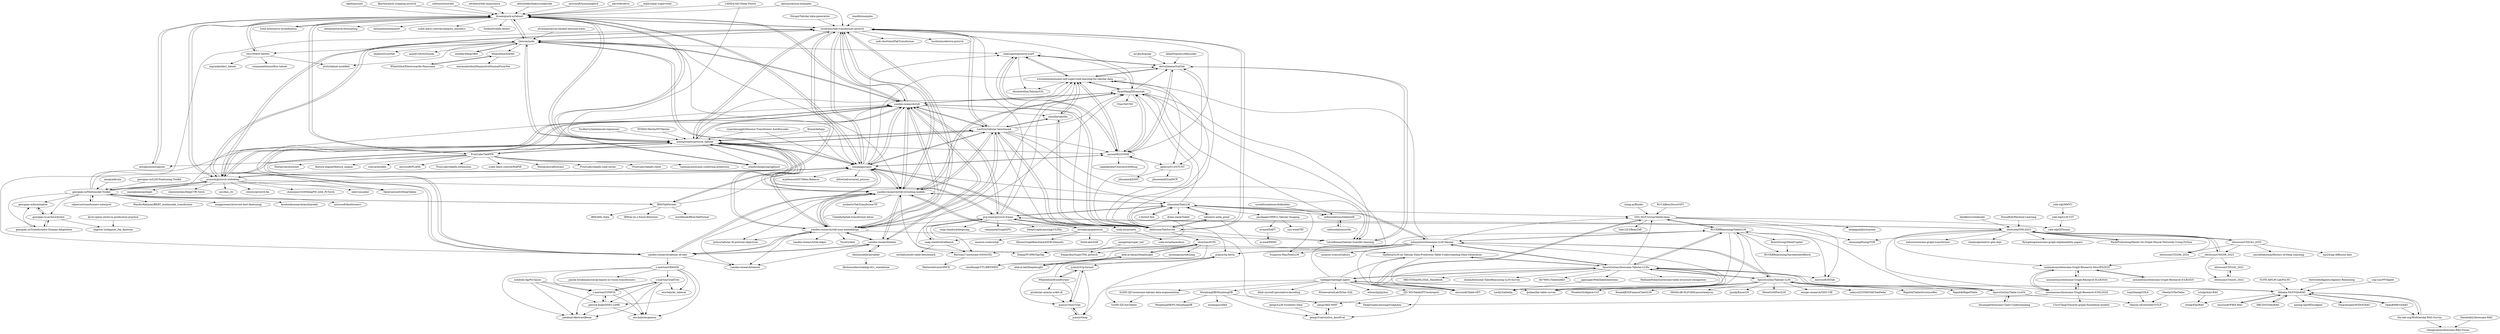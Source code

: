 digraph G {
"parrt/dtreeviz" -> "dreamquark-ai/tabnet" ["e"=1]
"mljar/mljar-supervised" -> "dreamquark-ai/tabnet" ["e"=1]
"autogluon/autogluon" -> "dreamquark-ai/tabnet" ["e"=1]
"rapidsai/cuml" -> "dreamquark-ai/tabnet" ["e"=1]
"Bjarten/early-stopping-pytorch" -> "dreamquark-ai/tabnet" ["e"=1]
"dataflowr/notebooks" -> "xbresson/GML2023" ["e"=1]
"amaiya/ktrain" -> "georgian-io/Multimodal-Toolkit" ["e"=1]
"AlliedToasters/dfencoder" -> "AstraZeneca/SubTab"
"catboost/tutorials" -> "dreamquark-ai/tabnet" ["e"=1]
"wandb/examples" -> "lucidrains/tab-transformer-pytorch" ["e"=1]
"motefly/DeepGBM" -> "Qwicen/node" ["e"=1]
"jrzaurin/pytorch-widedeep" -> "manujosephv/pytorch_tabular"
"jrzaurin/pytorch-widedeep" -> "lucidrains/tab-transformer-pytorch"
"jrzaurin/pytorch-widedeep" -> "dreamquark-ai/tabnet"
"jrzaurin/pytorch-widedeep" -> "yandex-research/rtdl"
"jrzaurin/pytorch-widedeep" -> "shenweichen/DeepCTR-Torch" ["e"=1]
"jrzaurin/pytorch-widedeep" -> "somepago/saint"
"jrzaurin/pytorch-widedeep" -> "Qwicen/node"
"jrzaurin/pytorch-widedeep" -> "nzc/dnn_ctr" ["e"=1]
"jrzaurin/pytorch-widedeep" -> "rixwew/pytorch-fm" ["e"=1]
"jrzaurin/pytorch-widedeep" -> "georgian-io/Multimodal-Toolkit"
"jrzaurin/pytorch-widedeep" -> "chenxijun1029/DeepFM_with_PyTorch" ["e"=1]
"jrzaurin/pytorch-widedeep" -> "DataCanvasIO/DeepTables" ["e"=1]
"jrzaurin/pytorch-widedeep" -> "yandex-research/rtdl-revisiting-models"
"jrzaurin/pytorch-widedeep" -> "uber/causalml" ["e"=1]
"jrzaurin/pytorch-widedeep" -> "maciejkula/spotlight" ["e"=1]
"stanfordmlgroup/ngboost" -> "dreamquark-ai/tabnet" ["e"=1]
"trent-b/iterative-stratification" -> "dreamquark-ai/tabnet" ["e"=1]
"aerdem4/lofo-importance" -> "dreamquark-ai/tabnet" ["e"=1]
"georgian-io/foreshadow" -> "georgian-io-archive/hydra"
"Diyago/Tabular-data-generation" -> "lucidrains/tab-transformer-pytorch" ["e"=1]
"abhishekkrthakur/colabcode" -> "dreamquark-ai/tabnet" ["e"=1]
"firmai/deltapy" -> "somepago/saint" ["e"=1]
"firmai/deltapy" -> "manujosephv/pytorch_tabular" ["e"=1]
"alok-ai-lab/pyDeepInsight" -> "alok-ai-lab/DeepInsight"
"alok-ai-lab/pyDeepInsight" -> "zhuyitan/IGTD"
"alok-ai-lab/pyDeepInsight" -> "omidbazgirTTU/REFINED"
"cdpierse/transformers-interpret" -> "georgian-io/Multimodal-Toolkit" ["e"=1]
"NVIDIA-Merlin/NVTabular" -> "manujosephv/pytorch_tabular" ["e"=1]
"microsoft/hummingbird" -> "dreamquark-ai/tabnet" ["e"=1]
"Qwicen/node" -> "manujosephv/pytorch_tabular"
"Qwicen/node" -> "dreamquark-ai/tabnet"
"Qwicen/node" -> "yandex-research/rtdl"
"Qwicen/node" -> "yandex-research/rtdl-num-embeddings"
"Qwicen/node" -> "lucidrains/tab-transformer-pytorch"
"Qwicen/node" -> "WhatAShot/DANet"
"Qwicen/node" -> "yandex-research/rtdl-revisiting-models"
"Qwicen/node" -> "sbadirli/GrowNet" ["e"=1]
"Qwicen/node" -> "motefly/DeepGBM" ["e"=1]
"Qwicen/node" -> "somepago/saint"
"Qwicen/node" -> "titu1994/tf-TabNet"
"Qwicen/node" -> "jrzaurin/pytorch-widedeep"
"Qwicen/node" -> "anonICLR2020/node"
"Qwicen/node" -> "clabrugere/pytorch-scarf"
"Qwicen/node" -> "ptuls/tabnet-modified"
"dreamquark-ai/tabnet" -> "manujosephv/pytorch_tabular"
"dreamquark-ai/tabnet" -> "lucidrains/tab-transformer-pytorch"
"dreamquark-ai/tabnet" -> "yandex-research/rtdl"
"dreamquark-ai/tabnet" -> "jrzaurin/pytorch-widedeep"
"dreamquark-ai/tabnet" -> "Qwicen/node"
"dreamquark-ai/tabnet" -> "titu1994/tf-TabNet"
"dreamquark-ai/tabnet" -> "PriorLabs/TabPFN"
"dreamquark-ai/tabnet" -> "sktime/pytorch-forecasting" ["e"=1]
"dreamquark-ai/tabnet" -> "somepago/saint"
"dreamquark-ai/tabnet" -> "stanfordmlgroup/ngboost" ["e"=1]
"dreamquark-ai/tabnet" -> "interpretml/interpret" ["e"=1]
"dreamquark-ai/tabnet" -> "autogluon/autogluon" ["e"=1]
"dreamquark-ai/tabnet" -> "scikit-learn-contrib/category_encoders" ["e"=1]
"dreamquark-ai/tabnet" -> "SeldonIO/alibi-detect" ["e"=1]
"dreamquark-ai/tabnet" -> "trent-b/iterative-stratification" ["e"=1]
"georgian-io/Multimodal-Toolkit" -> "georgian-io-archive/hydra"
"georgian-io/Multimodal-Toolkit" -> "georgian-io/Transformers-Domain-Adaptation"
"georgian-io/Multimodal-Toolkit" -> "lucidrains/tab-transformer-pytorch"
"georgian-io/Multimodal-Toolkit" -> "cdpierse/transformers-interpret" ["e"=1]
"georgian-io/Multimodal-Toolkit" -> "IBM/TabFormer"
"georgian-io/Multimodal-Toolkit" -> "jrzaurin/pytorch-widedeep"
"georgian-io/Multimodal-Toolkit" -> "georgian-io/foreshadow"
"georgian-io/Multimodal-Toolkit" -> "WasifurRahman/BERT_multimodal_transformer" ["e"=1]
"georgian-io/Multimodal-Toolkit" -> "asappresearch/revisit-bert-finetuning"
"georgian-io/Multimodal-Toolkit" -> "manujosephv/pytorch_tabular"
"georgian-io/Multimodal-Toolkit" -> "yandex-research/rtdl"
"georgian-io/Multimodal-Toolkit" -> "somepago/saint"
"georgian-io/Multimodal-Toolkit" -> "facebookresearch/multimodal" ["e"=1]
"georgian-io/Multimodal-Toolkit" -> "microsoft/fastformers" ["e"=1]
"alvinwan/neural-backed-decision-trees" -> "Qwicen/node" ["e"=1]
"titu1994/tf-TabNet" -> "ostamand/tensorflow-tabnet"
"titu1994/tf-TabNet" -> "dreamquark-ai/tabnet"
"titu1994/tf-TabNet" -> "ptuls/tabnet-modified"
"titu1994/tf-TabNet" -> "mgrankin/fast_tabnet" ["e"=1]
"georgian-io/Transformers-Domain-Adaptation" -> "georgian-io-archive/hydra"
"georgian-io/Transformers-Domain-Adaptation" -> "georgian-io/foreshadow"
"georgian-io-archive/hydra" -> "georgian-io/foreshadow"
"georgian-io-archive/hydra" -> "georgian-io/Transformers-Domain-Adaptation"
"georgian-io-archive/hydra" -> "dagster-io/dagster_llm_finetune"
"ioangatop/super_tml" -> "EmjayAhn/SuperTML-pytorch"
"zhuyitan/IGTD" -> "nicomignoni/tab2img"
"zhuyitan/IGTD" -> "omidbazgirTTU/REFINED"
"zhuyitan/IGTD" -> "alok-ai-lab/pyDeepInsight"
"zhuyitan/IGTD" -> "EmjayAhn/SuperTML-pytorch"
"zhuyitan/IGTD" -> "alok-ai-lab/DeepInsight"
"yandex-research/rtdl" -> "yandex-research/rtdl-num-embeddings"
"yandex-research/rtdl" -> "lucidrains/tab-transformer-pytorch"
"yandex-research/rtdl" -> "yandex-research/rtdl-revisiting-models"
"yandex-research/rtdl" -> "manujosephv/pytorch_tabular"
"yandex-research/rtdl" -> "somepago/saint"
"yandex-research/rtdl" -> "yandex-research/tabular-dl-tabr"
"yandex-research/rtdl" -> "LeoGrin/tabular-benchmark"
"yandex-research/rtdl" -> "dreamquark-ai/tabnet"
"yandex-research/rtdl" -> "kathrinse/TabSurvey"
"yandex-research/rtdl" -> "Qwicen/node"
"yandex-research/rtdl" -> "RyanWangZf/transtab"
"yandex-research/rtdl" -> "jrzaurin/pytorch-widedeep"
"yandex-research/rtdl" -> "pyg-team/pytorch-frame"
"yandex-research/rtdl" -> "yandex-research/tabm"
"yandex-research/rtdl" -> "naszilla/tabzilla"
"manujosephv/pytorch_tabular" -> "yandex-research/rtdl"
"manujosephv/pytorch_tabular" -> "dreamquark-ai/tabnet"
"manujosephv/pytorch_tabular" -> "lucidrains/tab-transformer-pytorch"
"manujosephv/pytorch_tabular" -> "jrzaurin/pytorch-widedeep"
"manujosephv/pytorch_tabular" -> "Qwicen/node"
"manujosephv/pytorch_tabular" -> "yandex-research/rtdl-revisiting-models"
"manujosephv/pytorch_tabular" -> "somepago/saint"
"manujosephv/pytorch_tabular" -> "pyg-team/pytorch-frame"
"manujosephv/pytorch_tabular" -> "DataCanvasIO/DeepTables" ["e"=1]
"manujosephv/pytorch_tabular" -> "PriorLabs/TabPFN"
"manujosephv/pytorch_tabular" -> "yandex-research/rtdl-num-embeddings"
"manujosephv/pytorch_tabular" -> "LeoGrin/tabular-benchmark"
"manujosephv/pytorch_tabular" -> "wwweiwei/awesome-self-supervised-learning-for-tabular-data"
"manujosephv/pytorch_tabular" -> "stanfordmlgroup/ngboost" ["e"=1]
"manujosephv/pytorch_tabular" -> "jsyoon0823/VIME"
"LAMDA-NJU/Deep-Forest" -> "manujosephv/pytorch_tabular" ["e"=1]
"LAMDA-NJU/Deep-Forest" -> "dreamquark-ai/tabnet" ["e"=1]
"optuna/optuna-examples" -> "dreamquark-ai/tabnet" ["e"=1]
"optuna/optuna-examples" -> "lucidrains/tab-transformer-pytorch" ["e"=1]
"lucidrains/tab-transformer-pytorch" -> "yandex-research/rtdl"
"lucidrains/tab-transformer-pytorch" -> "manujosephv/pytorch_tabular"
"lucidrains/tab-transformer-pytorch" -> "somepago/saint"
"lucidrains/tab-transformer-pytorch" -> "yandex-research/rtdl-revisiting-models"
"lucidrains/tab-transformer-pytorch" -> "dreamquark-ai/tabnet"
"lucidrains/tab-transformer-pytorch" -> "jrzaurin/pytorch-widedeep"
"lucidrains/tab-transformer-pytorch" -> "IBM/TabFormer"
"lucidrains/tab-transformer-pytorch" -> "yandex-research/rtdl-num-embeddings"
"lucidrains/tab-transformer-pytorch" -> "Qwicen/node"
"lucidrains/tab-transformer-pytorch" -> "radi-cho/GatedTabTransformer"
"lucidrains/tab-transformer-pytorch" -> "jsyoon0823/VIME"
"lucidrains/tab-transformer-pytorch" -> "RyanWangZf/transtab"
"lucidrains/tab-transformer-pytorch" -> "kathrinse/TabSurvey"
"lucidrains/tab-transformer-pytorch" -> "LeoGrin/tabular-benchmark"
"lucidrains/tab-transformer-pytorch" -> "lucidrains/electra-pytorch" ["e"=1]
"YyzHarry/imbalanced-regression" -> "manujosephv/pytorch_tabular" ["e"=1]
"socialfoundations/folktables" -> "mlfoundations/tableshift" ["e"=1]
"IBM/TabFormer" -> "lucidrains/tab-transformer-pytorch"
"IBM/TabFormer" -> "IBM/ai-on-z-fraud-detection"
"IBM/TabFormer" -> "somepago/saint"
"IBM/TabFormer" -> "worldbank/REaLTabFormer" ["e"=1]
"IBM/TabFormer" -> "IBM/AML-Data" ["e"=1]
"IBM/TabFormer" -> "georgian-io/Multimodal-Toolkit"
"xbresson/CS5242_2021" -> "xbresson/CS4243_2022"
"somepago/saint" -> "lucidrains/tab-transformer-pytorch"
"somepago/saint" -> "yandex-research/rtdl"
"somepago/saint" -> "jsyoon0823/VIME"
"somepago/saint" -> "AstraZeneca/SubTab"
"somepago/saint" -> "yandex-research/rtdl-num-embeddings"
"somepago/saint" -> "manujosephv/pytorch_tabular"
"somepago/saint" -> "clabrugere/pytorch-scarf"
"somepago/saint" -> "LevinRoman/tabular-transfer-learning"
"somepago/saint" -> "yandex-research/rtdl-revisiting-models"
"somepago/saint" -> "arpitbansal297/Meta-Balance" ["e"=1]
"somepago/saint" -> "kathrinse/TabSurvey"
"somepago/saint" -> "LeoGrin/tabular-benchmark"
"somepago/saint" -> "jrzaurin/pytorch-widedeep"
"somepago/saint" -> "lhfowl/adversarial_poisons" ["e"=1]
"somepago/saint" -> "dreamquark-ai/tabnet"
"WhatAShot/Electrocardio-Panorama" -> "WhatAShot/DANet"
"ryancheunggit/Denoise-Transformer-AutoEncoder" -> "somepago/saint" ["e"=1]
"ryancheunggit/Denoise-Transformer-AutoEncoder" -> "manujosephv/pytorch_tabular" ["e"=1]
"jsyoon0823/VIME" -> "AstraZeneca/SubTab"
"jsyoon0823/VIME" -> "wwweiwei/awesome-self-supervised-learning-for-tabular-data"
"jsyoon0823/VIME" -> "sajaddarabi/ContrastiveMixup"
"jsyoon0823/VIME" -> "clabrugere/pytorch-scarf"
"jsyoon0823/VIME" -> "somepago/saint"
"jsyoon0823/VIME" -> "RyanWangZf/transtab"
"jsyoon0823/VIME" -> "jaehyun513/STUNT"
"ai-med/DAFT" -> "ai-med/PANIC"
"kathrinse/TabSurvey" -> "LeoGrin/tabular-benchmark"
"kathrinse/TabSurvey" -> "naszilla/tabzilla"
"kathrinse/TabSurvey" -> "yandex-research/rtdl"
"kathrinse/TabSurvey" -> "yandex-research/rtdl-revisiting-models"
"kathrinse/TabSurvey" -> "somepago/saint"
"kathrinse/TabSurvey" -> "AstraZeneca/SubTab"
"kathrinse/TabSurvey" -> "tabularis-ai/be_great" ["e"=1]
"kathrinse/TabSurvey" -> "RyanWangZf/transtab"
"kathrinse/TabSurvey" -> "lucidrains/tab-transformer-pytorch"
"kathrinse/TabSurvey" -> "jsyoon0823/VIME"
"kathrinse/TabSurvey" -> "zhuyitan/IGTD"
"kathrinse/TabSurvey" -> "clabrugere/pytorch-scarf"
"kathrinse/TabSurvey" -> "wwweiwei/awesome-self-supervised-learning-for-tabular-data"
"kathrinse/TabSurvey" -> "LevinRoman/tabular-transfer-learning"
"PacktPublishing/Hands-On-Graph-Neural-Networks-Using-Python" -> "xbresson/GML2023" ["e"=1]
"alok-ai-lab/DeepInsight" -> "alok-ai-lab/pyDeepInsight"
"yandex-research/rtdl-num-embeddings" -> "yandex-research/rtdl"
"yandex-research/rtdl-num-embeddings" -> "yandex-research/tabular-dl-tabr"
"yandex-research/rtdl-num-embeddings" -> "yandex-research/rtdl-revisiting-models"
"yandex-research/rtdl-num-embeddings" -> "yandex-research/tabm"
"yandex-research/rtdl-num-embeddings" -> "yandex-research/tabred"
"yandex-research/rtdl-num-embeddings" -> "puhsu/tabular-dl-pretrain-objectives"
"yandex-research/rtdl-num-embeddings" -> "LeoGrin/tabular-benchmark"
"yandex-research/rtdl-num-embeddings" -> "somepago/saint"
"yandex-research/rtdl-num-embeddings" -> "lucidrains/tab-transformer-pytorch"
"yandex-research/rtdl-num-embeddings" -> "Qwicen/node"
"yandex-research/rtdl-num-embeddings" -> "LevinRoman/tabular-transfer-learning"
"yandex-research/rtdl-num-embeddings" -> "manujosephv/pytorch_tabular"
"yandex-research/rtdl-num-embeddings" -> "Yura52/delu"
"yandex-research/rtdl-num-embeddings" -> "RyanWangZf/transtab"
"yandex-research/rtdl-num-embeddings" -> "yandex-research/tab-ddpm" ["e"=1]
"yandex-research/rtdl-revisiting-models" -> "yandex-research/rtdl"
"yandex-research/rtdl-revisiting-models" -> "yandex-research/rtdl-num-embeddings"
"yandex-research/rtdl-revisiting-models" -> "lucidrains/tab-transformer-pytorch"
"yandex-research/rtdl-revisiting-models" -> "manujosephv/pytorch_tabular"
"yandex-research/rtdl-revisiting-models" -> "yandex-research/tabred"
"yandex-research/rtdl-revisiting-models" -> "yandex-research/tabm"
"yandex-research/rtdl-revisiting-models" -> "LeoGrin/tabular-benchmark"
"yandex-research/rtdl-revisiting-models" -> "yandex-research/tabular-dl-tabr"
"yandex-research/rtdl-revisiting-models" -> "puhsu/tabular-dl-pretrain-objectives"
"yandex-research/rtdl-revisiting-models" -> "somepago/saint"
"yandex-research/rtdl-revisiting-models" -> "kathrinse/TabSurvey"
"yandex-research/rtdl-revisiting-models" -> "RyanWangZf/transtab"
"yandex-research/rtdl-revisiting-models" -> "ZhangTP1996/TapTap" ["e"=1]
"yandex-research/rtdl-revisiting-models" -> "aruberts/TabTransformerTF"
"yandex-research/rtdl-revisiting-models" -> "clinicalml/TabLLM"
"r-three/t-few" -> "clinicalml/TabLLM" ["e"=1]
"RyanWangZf/transtab" -> "jsyoon0823/VIME"
"RyanWangZf/transtab" -> "clabrugere/pytorch-scarf"
"RyanWangZf/transtab" -> "mlfoundations/tableshift"
"RyanWangZf/transtab" -> "AstraZeneca/SubTab"
"RyanWangZf/transtab" -> "LevinRoman/tabular-transfer-learning"
"RyanWangZf/transtab" -> "Chao-Ye/CM2"
"RyanWangZf/transtab" -> "yandex-research/rtdl"
"RyanWangZf/transtab" -> "wwweiwei/awesome-self-supervised-learning-for-tabular-data"
"RyanWangZf/transtab" -> "jyansir/tp-berta"
"RyanWangZf/transtab" -> "yandex-research/rtdl-revisiting-models"
"LeoGrin/tabular-benchmark" -> "yandex-research/rtdl"
"LeoGrin/tabular-benchmark" -> "kathrinse/TabSurvey"
"LeoGrin/tabular-benchmark" -> "naszilla/tabzilla"
"LeoGrin/tabular-benchmark" -> "yandex-research/rtdl-num-embeddings"
"LeoGrin/tabular-benchmark" -> "yandex-research/rtdl-revisiting-models"
"LeoGrin/tabular-benchmark" -> "LevinRoman/tabular-transfer-learning"
"LeoGrin/tabular-benchmark" -> "yandex-research/tabular-dl-tabr"
"LeoGrin/tabular-benchmark" -> "somepago/saint"
"LeoGrin/tabular-benchmark" -> "manujosephv/pytorch_tabular"
"LeoGrin/tabular-benchmark" -> "lucidrains/tab-transformer-pytorch"
"LeoGrin/tabular-benchmark" -> "RyanWangZf/transtab"
"LeoGrin/tabular-benchmark" -> "wwweiwei/awesome-self-supervised-learning-for-tabular-data"
"LeoGrin/tabular-benchmark" -> "soda-inria/carte"
"LeoGrin/tabular-benchmark" -> "clinicalml/TabLLM"
"LeoGrin/tabular-benchmark" -> "jsyoon0823/VIME"
"ml-jku/hopular" -> "AstraZeneca/SubTab"
"WhatAShot/DANet" -> "WhatAShot/Electrocardio-Panorama"
"WhatAShot/DANet" -> "amramabutbul/DisjunctiveNormalFormNet"
"xbresson/CS4243_2022" -> "xbresson/CS5242_2021"
"buptlihang/CDLA" -> "Veason-silverbullet/ViTLP" ["e"=1]
"AstraZeneca/SubTab" -> "jsyoon0823/VIME"
"AstraZeneca/SubTab" -> "clabrugere/pytorch-scarf"
"AstraZeneca/SubTab" -> "LevinRoman/tabular-transfer-learning"
"AstraZeneca/SubTab" -> "wwweiwei/awesome-self-supervised-learning-for-tabular-data"
"AstraZeneca/SubTab" -> "jaehyun513/STUNT"
"aruberts/TabTransformerTF" -> "CahidArda/tab-transformer-keras"
"PriorLabs/TabPFN" -> "dreamquark-ai/tabnet"
"PriorLabs/TabPFN" -> "manujosephv/pytorch_tabular"
"PriorLabs/TabPFN" -> "autogluon/autogluon" ["e"=1]
"PriorLabs/TabPFN" -> "yandex-research/rtdl"
"PriorLabs/TabPFN" -> "valeman/awesome-conformal-prediction" ["e"=1]
"PriorLabs/TabPFN" -> "Nixtla/statsforecast" ["e"=1]
"PriorLabs/TabPFN" -> "feature-engine/feature_engine" ["e"=1]
"PriorLabs/TabPFN" -> "stanfordmlgroup/ngboost" ["e"=1]
"PriorLabs/TabPFN" -> "csinva/imodels" ["e"=1]
"PriorLabs/TabPFN" -> "microsoft/FLAML" ["e"=1]
"PriorLabs/TabPFN" -> "PriorLabs/tabpfn-extensions" ["e"=1]
"PriorLabs/TabPFN" -> "scikit-learn-contrib/MAPIE" ["e"=1]
"PriorLabs/TabPFN" -> "Nixtla/neuralforecast" ["e"=1]
"PriorLabs/TabPFN" -> "PriorLabs/tabpfn-time-series" ["e"=1]
"PriorLabs/TabPFN" -> "PriorLabs/tabpfn-client" ["e"=1]
"awslabs/graphstorm" -> "amazon-science/tgl" ["e"=1]
"awslabs/graphstorm" -> "IllinoisGraphBenchmark/IGB-Datasets" ["e"=1]
"awslabs/graphstorm" -> "pyg-team/pytorch-frame"
"awslabs/graphstorm" -> "snap-stanford/relbench"
"awslabs/graphstorm" -> "IntelLabs/SAR"
"awslabs/graphstorm" -> "DeepGraphLearning/GraphAny" ["e"=1]
"tabularis-ai/be_great" -> "kathrinse/TabSurvey" ["e"=1]
"tabularis-ai/be_great" -> "clinicalml/TabLLM" ["e"=1]
"tabularis-ai/be_great" -> "tanfiona/LLM-on-Tabular-Data-Prediction-Table-Understanding-Data-Generation" ["e"=1]
"clinicalml/TabLLM" -> "johnnyhwu/Awesome-LLM-Tabular"
"clinicalml/TabLLM" -> "jyansir/tp-berta"
"clinicalml/TabLLM" -> "ZhangTP1996/TapTap" ["e"=1]
"clinicalml/TabLLM" -> "RyanWangZf/transtab"
"clinicalml/TabLLM" -> "dylan-slack/Tablet"
"clinicalml/TabLLM" -> "yandex-research/rtdl-revisiting-models"
"clinicalml/TabLLM" -> "pyg-team/pytorch-frame"
"clinicalml/TabLLM" -> "tabularis-ai/be_great" ["e"=1]
"clinicalml/TabLLM" -> "r-three/t-few" ["e"=1]
"clinicalml/TabLLM" -> "Sungwon-Han/FeatLLM" ["e"=1]
"clinicalml/TabLLM" -> "mlfoundations/tableshift"
"clinicalml/TabLLM" -> "OSU-NLP-Group/TableLlama"
"clinicalml/TabLLM" -> "paulhager/MMCL-Tabular-Imaging"
"xbresson/CS6208_2023" -> "xbresson/GML2023"
"xbresson/CS6208_2023" -> "xbresson/CS5242_2021"
"xbresson/CS6208_2023" -> "azminewasi/Awesome-Graph-Research-NeurIPS2024"
"xbresson/CS6208_2023" -> "xbresson/CS4243_2022"
"WhatAShot/ExcelFormer" -> "jyansir/t2g-former"
"WhatAShot/ExcelFormer" -> "pytabular-ai/auto-scikit-dl"
"WhatAShot/ExcelFormer" -> "jyansir/tp-berta"
"WhatAShot/ExcelFormer" -> "jyansir/Text2Tree"
"xlang-ai/Binder" -> "OSU-NLP-Group/TableLlama" ["e"=1]
"pengr/IKD-MMT" -> "pengr/Contrastive_AutoEval"
"wwweiwei/awesome-self-supervised-learning-for-tabular-data" -> "clabrugere/pytorch-scarf"
"wwweiwei/awesome-self-supervised-learning-for-tabular-data" -> "jsyoon0823/VIME"
"wwweiwei/awesome-self-supervised-learning-for-tabular-data" -> "AstraZeneca/SubTab"
"wwweiwei/awesome-self-supervised-learning-for-tabular-data" -> "Roytsai27/awesome-GNN4TDL"
"wwweiwei/awesome-self-supervised-learning-for-tabular-data" -> "jaehyun513/STUNT"
"wwweiwei/awesome-self-supervised-learning-for-tabular-data" -> "naszilla/tabzilla"
"wwweiwei/awesome-self-supervised-learning-for-tabular-data" -> "Alcoholrithm/TabularS3L"
"wwweiwei/awesome-self-supervised-learning-for-tabular-data" -> "RyanWangZf/transtab"
"jyansir/t2g-former" -> "jyansir/Text2Tree"
"jyansir/t2g-former" -> "WhatAShot/ExcelFormer"
"jyansir/t2g-former" -> "jyansir/tmlp"
"naszilla/tabzilla" -> "LeoGrin/tabular-benchmark"
"naszilla/tabzilla" -> "kathrinse/TabSurvey"
"naszilla/tabzilla" -> "wwweiwei/awesome-self-supervised-learning-for-tabular-data"
"clabrugere/pytorch-scarf" -> "AstraZeneca/SubTab"
"clabrugere/pytorch-scarf" -> "wwweiwei/awesome-self-supervised-learning-for-tabular-data"
"clabrugere/pytorch-scarf" -> "Alcoholrithm/TabularS3L"
"clabrugere/pytorch-scarf" -> "jsyoon0823/VIME"
"LevinRoman/tabular-transfer-learning" -> "AstraZeneca/SubTab"
"georgian-io/LLM-Finetuning-Toolkit" -> "georgian-io/Multimodal-Toolkit" ["e"=1]
"SpursGoZmy/Awesome-Tabular-LLMs" -> "SpursGoZmy/Tabular-LLM"
"SpursGoZmy/Awesome-Tabular-LLMs" -> "johnnyhwu/Awesome-LLM-Tabular"
"SpursGoZmy/Awesome-Tabular-LLMs" -> "godaai/llm-table-survey"
"SpursGoZmy/Awesome-Tabular-LLMs" -> "RUCKBReasoning/TableLLM"
"SpursGoZmy/Awesome-Tabular-LLMs" -> "tanfiona/LLM-on-Tabular-Data-Prediction-Table-Understanding-Data-Generation"
"SpursGoZmy/Awesome-Tabular-LLMs" -> "SpursGoZmy/Table-LLaVA"
"SpursGoZmy/Awesome-Tabular-LLMs" -> "OSU-NLP-Group/TableLlama"
"SpursGoZmy/Awesome-Tabular-LLMs" -> "zhxlia/Awesome-TableReasoning-LLM-Survey"
"SpursGoZmy/Awesome-Tabular-LLMs" -> "microsoft/Table-GPT"
"SpursGoZmy/Awesome-Tabular-LLMs" -> "tablegpt/tablegpt-agent"
"SpursGoZmy/Awesome-Tabular-LLMs" -> "lfy79001/TableQAKit" ["e"=1]
"SpursGoZmy/Awesome-Tabular-LLMs" -> "MathamPollard/awesome-table-structure-recognition" ["e"=1]
"SpursGoZmy/Awesome-Tabular-LLMs" -> "ppasupat/WikiTableQuestions" ["e"=1]
"SpursGoZmy/Awesome-Tabular-LLMs" -> "HKUSTDial/NL2SQL_Handbook" ["e"=1]
"SpursGoZmy/Awesome-Tabular-LLMs" -> "microsoft/HiTab" ["e"=1]
"RUCAIBox/StructGPT" -> "OSU-NLP-Group/TableLlama" ["e"=1]
"yandex-research/tabular-dl-tabr" -> "yandex-research/rtdl-num-embeddings"
"yandex-research/tabular-dl-tabr" -> "yandex-research/rtdl"
"yandex-research/tabular-dl-tabr" -> "yandex-research/tabred"
"yandex-research/tabular-dl-tabr" -> "yandex-research/tabm"
"yandex-research/tabular-dl-tabr" -> "yandex-research/rtdl-revisiting-models"
"yandex-research/tabular-dl-tabr" -> "s-marton/GRANDE"
"yandex-research/tabular-dl-tabr" -> "LeoGrin/tabular-benchmark"
"yandex-research/tabular-dl-tabr" -> "somepago/saint"
"tablegpt/tablegpt-agent" -> "MorphingDB/MorphingDB"
"tablegpt/tablegpt-agent" -> "microsoft/Table-GPT"
"tablegpt/tablegpt-agent" -> "SpursGoZmy/Awesome-Tabular-LLMs"
"tablegpt/tablegpt-agent" -> "SuDIS-ZJU/awesome-tabular-data-augmentation"
"tablegpt/tablegpt-agent" -> "XGenerationLab/XiYan-SQL" ["e"=1]
"tablegpt/tablegpt-agent" -> "Alibaba-NLP/ViDoRAG"
"tablegpt/tablegpt-agent" -> "ZJU-M3/TableGPT-techreport"
"tablegpt/tablegpt-agent" -> "RUCKBReasoning/TableLLM"
"tablegpt/tablegpt-agent" -> "edwardzjl/pybox"
"tablegpt/tablegpt-agent" -> "SuDIS-ZJU/nlcTables"
"tablegpt/tablegpt-agent" -> "tanfiona/LLM-on-Tabular-Data-Prediction-Table-Understanding-Data-Generation"
"tablegpt/tablegpt-agent" -> "dilab-zju/self-speculative-decoding" ["e"=1]
"johnnyhwu/Awesome-LLM-Tabular" -> "SpursGoZmy/Awesome-Tabular-LLMs"
"johnnyhwu/Awesome-LLM-Tabular" -> "clinicalml/TabLLM"
"johnnyhwu/Awesome-LLM-Tabular" -> "godaai/llm-table-survey"
"johnnyhwu/Awesome-LLM-Tabular" -> "RUCKBReasoning/TableLLM"
"johnnyhwu/Awesome-LLM-Tabular" -> "tanfiona/LLM-on-Tabular-Data-Prediction-Table-Understanding-Data-Generation"
"johnnyhwu/Awesome-LLM-Tabular" -> "wwweiwei/awesome-self-supervised-learning-for-tabular-data"
"johnnyhwu/Awesome-LLM-Tabular" -> "Roytsai27/awesome-GNN4TDL"
"johnnyhwu/Awesome-LLM-Tabular" -> "Sungwon-Han/FeatLLM" ["e"=1]
"johnnyhwu/Awesome-LLM-Tabular" -> "SpursGoZmy/Tabular-LLM"
"johnnyhwu/Awesome-LLM-Tabular" -> "OSU-NLP-Group/TableLlama"
"johnnyhwu/Awesome-LLM-Tabular" -> "ZhangTP1996/TapTap" ["e"=1]
"johnnyhwu/Awesome-LLM-Tabular" -> "microsoft/Table-GPT"
"johnnyhwu/Awesome-LLM-Tabular" -> "amazon-science/tabsyn" ["e"=1]
"johnnyhwu/Awesome-LLM-Tabular" -> "jyansir/tp-berta"
"pyg-team/pytorch-frame" -> "snap-stanford/relbench"
"pyg-team/pytorch-frame" -> "manujosephv/pytorch_tabular"
"pyg-team/pytorch-frame" -> "yandex-research/rtdl"
"pyg-team/pytorch-frame" -> "clinicalml/TabLLM"
"pyg-team/pytorch-frame" -> "wwweiwei/awesome-self-supervised-learning-for-tabular-data"
"pyg-team/pytorch-frame" -> "shenyangHuang/TGB" ["e"=1]
"pyg-team/pytorch-frame" -> "xbresson/GML2023"
"pyg-team/pytorch-frame" -> "DeepGraphLearning/ULTRA" ["e"=1]
"pyg-team/pytorch-frame" -> "awslabs/graphstorm"
"pyg-team/pytorch-frame" -> "yandex-research/rtdl-num-embeddings"
"pyg-team/pytorch-frame" -> "snap-stanford/deepsnap" ["e"=1]
"pyg-team/pytorch-frame" -> "lucidrains/tab-transformer-pytorch"
"pyg-team/pytorch-frame" -> "Roytsai27/awesome-GNN4TDL"
"pyg-team/pytorch-frame" -> "rampasek/GraphGPS" ["e"=1]
"pyg-team/pytorch-frame" -> "soda-inria/carte"
"ZJU-M3/TableGPT-techreport" -> "pengr/Contrastive_AutoEval"
"ZJU-M3/TableGPT-techreport" -> "pengr/IKD-MMT"
"SpursGoZmy/Tabular-LLM" -> "SpursGoZmy/Awesome-Tabular-LLMs"
"SpursGoZmy/Tabular-LLM" -> "SpursGoZmy/Table-LLaVA"
"SpursGoZmy/Tabular-LLM" -> "PhoebusSi/Alpaca-CoT" ["e"=1]
"SpursGoZmy/Tabular-LLM" -> "RUCKBReasoning/TableLLM"
"SpursGoZmy/Tabular-LLM" -> "godaai/llm-table-survey"
"SpursGoZmy/Tabular-LLM" -> "johnnyhwu/Awesome-LLM-Tabular"
"SpursGoZmy/Tabular-LLM" -> "RonaldJEN/FinanceChatGLM" ["e"=1]
"SpursGoZmy/Tabular-LLM" -> "360AILAB-NLP/360LayoutAnalysis" ["e"=1]
"SpursGoZmy/Tabular-LLM" -> "zjunlp/KnowLM" ["e"=1]
"SpursGoZmy/Tabular-LLM" -> "MetaGLM/FinGLM" ["e"=1]
"SpursGoZmy/Tabular-LLM" -> "wenge-research/YAYI-UIE" ["e"=1]
"SpursGoZmy/Tabular-LLM" -> "sakura2233565548/TabPedia"
"SpursGoZmy/Tabular-LLM" -> "RapidAI/TableStructureRec" ["e"=1]
"SpursGoZmy/Tabular-LLM" -> "RapidAI/RapidTable" ["e"=1]
"mlfoundations/tableshift" -> "mlfoundations/rtfm"
"paulhager/MMCL-Tabular-Imaging" -> "siyi-wind/TIP"
"paulhager/MMCL-Tabular-Imaging" -> "ai-med/DAFT"
"jaehyun513/STUNT" -> "jihoontack/SiMT" ["e"=1]
"jaehyun513/STUNT" -> "jihoontack/GradNCP" ["e"=1]
"s-marton/GRANDE" -> "s-marton/GradTree"
"s-marton/GRANDE" -> "s-marton/SYMPOL"
"s-marton/GRANDE" -> "jzenkner/AbstractBeam"
"s-marton/GRANDE" -> "atschalz/mcgmenn"
"s-marton/GRANDE" -> "patrick-knab/DSEG-LIME"
"s-marton/GRANDE" -> "atschalz/dc_tabeval"
"s-marton/GRANDE" -> "jannik-brinkmann/social-biases-in-vision-transformers"
"BraveGroup/SheetCopilot" -> "RUCKBReasoning/SpreadsheetBench"
"pengr/Contrastive_AutoEval" -> "pengr/IKD-MMT"
"Danielskry/Awesome-RAG" -> "zhengxuJosh/Awesome-RAG-Vision" ["e"=1]
"OSU-NLP-Group/TableLlama" -> "microsoft/HiTab" ["e"=1]
"OSU-NLP-Group/TableLlama" -> "RUCKBReasoning/TableLLM"
"OSU-NLP-Group/TableLlama" -> "microsoft/Table-GPT"
"OSU-NLP-Group/TableLlama" -> "megagonlabs/starmie" ["e"=1]
"OSU-NLP-Group/TableLlama" -> "Yale-LILY/ReasTAP" ["e"=1]
"OSU-NLP-Group/TableLlama" -> "yale-nlp/QTSumm"
"azminewasi/Awesome-Graph-Research-ICLR2024" -> "azminewasi/Awesome-Graph-Research-ICML2024"
"azminewasi/Awesome-Graph-Research-ICLR2024" -> "azminewasi/Awesome-Graph-Research-NeurIPS2024"
"xbresson/GML2023" -> "xbresson/CS6208_2023"
"xbresson/GML2023" -> "xbresson/CS5242_2025"
"xbresson/GML2023" -> "pyg-team/pytorch-frame"
"xbresson/GML2023" -> "shenyangHuang/TGB" ["e"=1]
"xbresson/GML2023" -> "wehos/awesome-graph-transformer" ["e"=1]
"xbresson/GML2023" -> "PacktPublishing/Hands-On-Graph-Neural-Networks-Using-Python" ["e"=1]
"xbresson/GML2023" -> "azminewasi/Awesome-Graph-Research-ICML2024"
"xbresson/GML2023" -> "chaitjo/geometric-gnn-dojo" ["e"=1]
"xbresson/GML2023" -> "xbresson/CS5284_2024"
"xbresson/GML2023" -> "azminewasi/Awesome-Graph-Research-NeurIPS2024"
"xbresson/GML2023" -> "flyingdoog/awesome-graph-explainability-papers" ["e"=1]
"kyryl-opens-ml/ml-in-production-practice" -> "dagster-io/dagster_llm_finetune"
"snap-stanford/relbench" -> "pyg-team/pytorch-frame"
"snap-stanford/relbench" -> "awslabs/multi-table-benchmark"
"snap-stanford/relbench" -> "Roytsai27/awesome-GNN4TDL"
"Roytsai27/awesome-GNN4TDL" -> "MatteoSalvatori/INCE"
"microsoft/Table-GPT" -> "OSU-NLP-Group/TableLlama"
"OleehyO/TexTeller" -> "Veason-silverbullet/ViTLP" ["e"=1]
"jyansir/Text2Tree" -> "jyansir/tmlp"
"jyansir/Text2Tree" -> "jyansir/t2g-former"
"RUCKBReasoning/TableLLM" -> "RUCKBReasoning/SpreadsheetBench"
"RUCKBReasoning/TableLLM" -> "OSU-NLP-Group/TableLlama"
"RUCKBReasoning/TableLLM" -> "SpursGoZmy/Awesome-Tabular-LLMs"
"RUCKBReasoning/TableLLM" -> "godaai/llm-table-survey"
"RUCKBReasoning/TableLLM" -> "BraveGroup/SheetCopilot"
"RUCKBReasoning/TableLLM" -> "microsoft/HiTab" ["e"=1]
"RUCKBReasoning/TableLLM" -> "johnnyhwu/Awesome-LLM-Tabular"
"RUCKBReasoning/TableLLM" -> "Leolty/tablellm"
"MorphingDB/MorphingDB" -> "MorphingDB/PG-MorphingDB"
"MorphingDB/MorphingDB" -> "xiutangzju/dlbd"
"MorphingDB/MorphingDB" -> "pengr/Contrastive_AutoEval"
"MorphingDB/MorphingDB" -> "pengr/IKD-MMT"
"jyansir/tp-berta" -> "jyansir/t2g-former"
"jyansir/tp-berta" -> "jyansir/Text2Tree"
"jyansir/tp-berta" -> "jyansir/tmlp"
"godaai/llm-table-survey" -> "SpursGoZmy/Awesome-Tabular-LLMs"
"yale-nlp/LLM-T2T" -> "yale-nlp/QTSumm"
"patrick-knab/DSEG-LIME" -> "atschalz/mcgmenn"
"patrick-knab/DSEG-LIME" -> "jzenkner/AbstractBeam"
"patrick-knab/DSEG-LIME" -> "s-marton/SYMPOL"
"khuangaf/Awesome-Chart-Understanding" -> "SpursGoZmy/Table-LLaVA" ["e"=1]
"s-marton/GradTree" -> "s-marton/SYMPOL"
"s-marton/GradTree" -> "jzenkner/AbstractBeam"
"s-marton/GradTree" -> "atschalz/mcgmenn"
"s-marton/GradTree" -> "patrick-knab/DSEG-LIME"
"s-marton/GradTree" -> "atschalz/dc_tabeval"
"symbolic-kg/PyClause" -> "atschalz/mcgmenn"
"symbolic-kg/PyClause" -> "jzenkner/AbstractBeam"
"symbolic-kg/PyClause" -> "patrick-knab/DSEG-LIME"
"symbolic-kg/PyClause" -> "s-marton/SYMPOL"
"pytabular-ai/auto-scikit-dl" -> "jyansir/Text2Tree"
"ictnlp/Auto-RAG" -> "ictnlp/FlexRAG"
"DorsaRoh/Machine-Learning" -> "xbresson/GML2023" ["e"=1]
"tanfiona/LLM-on-Tabular-Data-Prediction-Table-Understanding-Data-Generation" -> "SpursGoZmy/Awesome-Tabular-LLMs"
"tanfiona/LLM-on-Tabular-Data-Prediction-Table-Understanding-Data-Generation" -> "godaai/llm-table-survey"
"tanfiona/LLM-on-Tabular-Data-Prediction-Table-Understanding-Data-Generation" -> "johnnyhwu/Awesome-LLM-Tabular"
"tanfiona/LLM-on-Tabular-Data-Prediction-Table-Understanding-Data-Generation" -> "microsoft/Table-GPT"
"ppasupat/WikiTableQuestions" -> "Leolty/tablellm" ["e"=1]
"soda-inria/carte" -> "soda-inria/hazardous" ["e"=1]
"microsoft/PIKE-RAG" -> "Alibaba-NLP/ViDoRAG" ["e"=1]
"azminewasi/Awesome-Graph-Research-ICML2024" -> "azminewasi/Awesome-Graph-Research-ICLR2024"
"azminewasi/Awesome-Graph-Research-ICML2024" -> "azminewasi/Awesome-Graph-Research-NeurIPS2024"
"azminewasi/Awesome-Graph-Research-ICML2024" -> "CurryTang/Towards-graph-foundation-models" ["e"=1]
"azminewasi/Awesome-Graph-Research-ICML2024" -> "DeepGraphLearning/GraphAny" ["e"=1]
"azminewasi/Awesome-Graph-Research-NeurIPS2024" -> "azminewasi/Awesome-Graph-Research-ICLR2025"
"azminewasi/Awesome-Graph-Research-NeurIPS2024" -> "azminewasi/Awesome-Graph-Research-ICLR2024"
"azminewasi/Awesome-Graph-Research-NeurIPS2024" -> "azminewasi/Awesome-Graph-Research-ICML2024"
"SpursGoZmy/Table-LLaVA" -> "SpursGoZmy/Awesome-Tabular-LLMs"
"SpursGoZmy/Table-LLaVA" -> "SpursGoZmy/Tabular-LLM"
"SpursGoZmy/Table-LLaVA" -> "khuangaf/Awesome-Chart-Understanding" ["e"=1]
"SpursGoZmy/Table-LLaVA" -> "Veason-silverbullet/ViTLP"
"SpursGoZmy/Table-LLaVA" -> "RUCKBReasoning/TableLLM"
"s-marton/SYMPOL" -> "jzenkner/AbstractBeam"
"s-marton/SYMPOL" -> "atschalz/mcgmenn"
"s-marton/SYMPOL" -> "patrick-knab/DSEG-LIME"
"s-marton/SYMPOL" -> "s-marton/GradTree"
"OpenBMB/VisRAG" -> "Alibaba-NLP/ViDoRAG" ["e"=1]
"OpenBMB/VisRAG" -> "llm-lab-org/Multimodal-RAG-Survey" ["e"=1]
"SuDIS-ZJU/awesome-tabular-data-augmentation" -> "SuDIS-ZJU/nlcTables"
"jyansir/tmlp" -> "jyansir/Text2Tree"
"yandex-research/tabm" -> "yandex-research/tabred"
"yandex-research/tabm" -> "yandex-research/rtdl-num-embeddings"
"yandex-research/tabm" -> "dholzmueller/pytabkit"
"yandex-research/tabm" -> "yandex-research/tabular-dl-tabr"
"yandex-research/tabm" -> "yandex-research/rtdl-revisiting-models"
"yandex-research/tabm" -> "yandex-research/rtdl"
"dholzmueller/pytabkit" -> "yandex-research/tabm"
"dholzmueller/pytabkit" -> "dholzmueller/realmlp-td-s_standalone"
"mlfoundations/rtfm" -> "mlfoundations/tableshift"
"HKUDS/VideoRAG" -> "Alibaba-NLP/ViDoRAG" ["e"=1]
"icip-cas/PPTAgent" -> "Alibaba-NLP/ViDoRAG" ["e"=1]
"xbresson/CS5242_2025" -> "xbresson/GML2023"
"xbresson/CS5242_2025" -> "xbresson/CS5284_2024"
"xbresson/CS5242_2025" -> "xbresson/CS6208_2023"
"xbresson/CS5242_2025" -> "saurabhaloneai/History-of-Deep-Learning" ["e"=1]
"xbresson/CS5242_2025" -> "eje24/iap-diffusion-labs"
"pengr/LLM-Synthetic-Data" -> "pengr/Contrastive_AutoEval" ["e"=1]
"SUFE-AIFLM-Lab/Fin-R1" -> "Alibaba-NLP/ViDoRAG" ["e"=1]
"llm-lab-org/Multimodal-RAG-Survey" -> "zhengxuJosh/Awesome-RAG-Vision"
"llm-lab-org/Multimodal-RAG-Survey" -> "Alibaba-NLP/ViDoRAG"
"Alibaba-NLP/ViDoRAG" -> "OpenBMB/VisRAG" ["e"=1]
"Alibaba-NLP/ViDoRAG" -> "llm-lab-org/Multimodal-RAG-Survey"
"Alibaba-NLP/ViDoRAG" -> "microsoft/PIKE-RAG" ["e"=1]
"Alibaba-NLP/ViDoRAG" -> "HKUDS/VideoRAG" ["e"=1]
"Alibaba-NLP/ViDoRAG" -> "aiming-lab/MDocAgent"
"Alibaba-NLP/ViDoRAG" -> "ictnlp/FlexRAG"
"Alibaba-NLP/ViDoRAG" -> "Omaralsaabi/M3DOCRAG"
"Alibaba-NLP/ViDoRAG" -> "tablegpt/tablegpt-agent"
"theworldofagents/Agentic-Reasoning" -> "Alibaba-NLP/ViDoRAG" ["e"=1]
"yale-nlp/MMVU" -> "yale-nlp/LLM-T2T"
"azminewasi/Awesome-Graph-Research-ICLR2025" -> "azminewasi/Awesome-Graph-Research-NeurIPS2024"
"parrt/dtreeviz" ["l"="45.37,26.243", "c"=68]
"dreamquark-ai/tabnet" ["l"="45.99,24.7"]
"mljar/mljar-supervised" ["l"="45.359,26.197", "c"=68]
"autogluon/autogluon" ["l"="45.512,26.112", "c"=68]
"rapidsai/cuml" ["l"="45.369,26.132", "c"=68]
"Bjarten/early-stopping-pytorch" ["l"="51.015,29.945", "c"=83]
"dataflowr/notebooks" ["l"="50.603,28.38", "c"=104]
"xbresson/GML2023" ["l"="46.045,24.886"]
"amaiya/ktrain" ["l"="52.664,25.68", "c"=172]
"georgian-io/Multimodal-Toolkit" ["l"="45.988,24.742"]
"AlliedToasters/dfencoder" ["l"="46.167,24.676"]
"AstraZeneca/SubTab" ["l"="46.123,24.7"]
"catboost/tutorials" ["l"="45.359,26.272", "c"=68]
"wandb/examples" ["l"="41.716,35.421", "c"=51]
"lucidrains/tab-transformer-pytorch" ["l"="46.038,24.715"]
"motefly/DeepGBM" ["l"="58.076,23.416", "c"=161]
"Qwicen/node" ["l"="46.015,24.719"]
"jrzaurin/pytorch-widedeep" ["l"="46.02,24.694"]
"manujosephv/pytorch_tabular" ["l"="46.037,24.738"]
"yandex-research/rtdl" ["l"="46.056,24.723"]
"shenweichen/DeepCTR-Torch" ["l"="58.242,23.405", "c"=161]
"somepago/saint" ["l"="46.051,24.703"]
"nzc/dnn_ctr" ["l"="58.086,23.358", "c"=161]
"rixwew/pytorch-fm" ["l"="58.215,23.392", "c"=161]
"chenxijun1029/DeepFM_with_PyTorch" ["l"="58.193,23.324", "c"=161]
"DataCanvasIO/DeepTables" ["l"="52.908,3.296", "c"=391]
"yandex-research/rtdl-revisiting-models" ["l"="46.075,24.71"]
"uber/causalml" ["l"="43.652,25.595", "c"=372]
"maciejkula/spotlight" ["l"="59.513,23.761", "c"=235]
"stanfordmlgroup/ngboost" ["l"="45.314,26.332", "c"=68]
"trent-b/iterative-stratification" ["l"="50.689,30.293", "c"=83]
"aerdem4/lofo-importance" ["l"="45.299,26.347", "c"=68]
"georgian-io/foreshadow" ["l"="45.959,24.768"]
"georgian-io-archive/hydra" ["l"="45.943,24.779"]
"Diyago/Tabular-data-generation" ["l"="44.898,26.523", "c"=68]
"abhishekkrthakur/colabcode" ["l"="47.918,26.533", "c"=323]
"firmai/deltapy" ["l"="45.129,26.527", "c"=68]
"alok-ai-lab/pyDeepInsight" ["l"="46.159,24.569"]
"alok-ai-lab/DeepInsight" ["l"="46.14,24.567"]
"zhuyitan/IGTD" ["l"="46.134,24.593"]
"omidbazgirTTU/REFINED" ["l"="46.161,24.586"]
"cdpierse/transformers-interpret" ["l"="52.586,25.694", "c"=172]
"NVIDIA-Merlin/NVTabular" ["l"="58.228,23.615", "c"=161]
"microsoft/hummingbird" ["l"="45.328,26.09", "c"=68]
"yandex-research/rtdl-num-embeddings" ["l"="46.066,24.7"]
"WhatAShot/DANet" ["l"="45.973,24.791"]
"sbadirli/GrowNet" ["l"="58.415,23.615", "c"=161]
"titu1994/tf-TabNet" ["l"="45.957,24.673"]
"anonICLR2020/node" ["l"="45.987,24.761"]
"clabrugere/pytorch-scarf" ["l"="46.099,24.724"]
"ptuls/tabnet-modified" ["l"="45.98,24.666"]
"PriorLabs/TabPFN" ["l"="45.947,24.719"]
"sktime/pytorch-forecasting" ["l"="45.523,26.358", "c"=68]
"interpretml/interpret" ["l"="45.309,26.145", "c"=68]
"scikit-learn-contrib/category_encoders" ["l"="45.384,26.286", "c"=68]
"SeldonIO/alibi-detect" ["l"="45.295,26.082", "c"=68]
"georgian-io/Transformers-Domain-Adaptation" ["l"="45.94,24.764"]
"IBM/TabFormer" ["l"="46.014,24.759"]
"WasifurRahman/BERT_multimodal_transformer" ["l"="56.588,28.008", "c"=940]
"asappresearch/revisit-bert-finetuning" ["l"="45.91,24.756"]
"facebookresearch/multimodal" ["l"="48.947,30.29", "c"=191]
"microsoft/fastformers" ["l"="52.612,25.524", "c"=172]
"alvinwan/neural-backed-decision-trees" ["l"="58.598,23.749", "c"=161]
"ostamand/tensorflow-tabnet" ["l"="45.925,24.649"]
"mgrankin/fast_tabnet" ["l"="49.505,28.592", "c"=1136]
"dagster-io/dagster_llm_finetune" ["l"="45.913,24.797"]
"ioangatop/super_tml" ["l"="46.142,24.524"]
"EmjayAhn/SuperTML-pytorch" ["l"="46.137,24.55"]
"nicomignoni/tab2img" ["l"="46.119,24.569"]
"yandex-research/tabular-dl-tabr" ["l"="46.058,24.679"]
"LeoGrin/tabular-benchmark" ["l"="46.081,24.724"]
"kathrinse/TabSurvey" ["l"="46.089,24.698"]
"RyanWangZf/transtab" ["l"="46.113,24.719"]
"pyg-team/pytorch-frame" ["l"="46.081,24.782"]
"yandex-research/tabm" ["l"="46.074,24.67"]
"naszilla/tabzilla" ["l"="46.096,24.74"]
"wwweiwei/awesome-self-supervised-learning-for-tabular-data" ["l"="46.119,24.738"]
"jsyoon0823/VIME" ["l"="46.099,24.711"]
"LAMDA-NJU/Deep-Forest" ["l"="58.319,23.591", "c"=161]
"optuna/optuna-examples" ["l"="45.624,26.352", "c"=68]
"radi-cho/GatedTabTransformer" ["l"="46.015,24.652"]
"lucidrains/electra-pytorch" ["l"="48.679,34.074", "c"=556]
"YyzHarry/imbalanced-regression" ["l"="51.351,30.479", "c"=83]
"socialfoundations/folktables" ["l"="45.067,26.009", "c"=68]
"mlfoundations/tableshift" ["l"="46.161,24.727"]
"IBM/ai-on-z-fraud-detection" ["l"="46.005,24.79"]
"worldbank/REaLTabFormer" ["l"="44.842,26.564", "c"=68]
"IBM/AML-Data" ["l"="52.96,15.198", "c"=1273]
"xbresson/CS5242_2021" ["l"="46.061,24.984"]
"xbresson/CS4243_2022" ["l"="46.037,24.985"]
"LevinRoman/tabular-transfer-learning" ["l"="46.105,24.689"]
"arpitbansal297/Meta-Balance" ["l"="38.43,-7.858", "c"=1088]
"lhfowl/adversarial_poisons" ["l"="38.423,-7.833", "c"=1088]
"WhatAShot/Electrocardio-Panorama" ["l"="45.963,24.815"]
"ryancheunggit/Denoise-Transformer-AutoEncoder" ["l"="58.189,8.908", "c"=744]
"sajaddarabi/ContrastiveMixup" ["l"="46.127,24.679"]
"jaehyun513/STUNT" ["l"="46.137,24.715"]
"ai-med/DAFT" ["l"="46.176,24.862"]
"ai-med/PANIC" ["l"="46.181,24.882"]
"tabularis-ai/be_great" ["l"="44.856,26.575", "c"=68]
"PacktPublishing/Hands-On-Graph-Neural-Networks-Using-Python" ["l"="52.67,16.196", "c"=100]
"yandex-research/tabred" ["l"="46.091,24.673"]
"puhsu/tabular-dl-pretrain-objectives" ["l"="46.074,24.746"]
"Yura52/delu" ["l"="46.093,24.655"]
"yandex-research/tab-ddpm" ["l"="44.825,26.564", "c"=68]
"ZhangTP1996/TapTap" ["l"="44.833,26.605", "c"=68]
"aruberts/TabTransformerTF" ["l"="46.058,24.64"]
"clinicalml/TabLLM" ["l"="46.149,24.759"]
"r-three/t-few" ["l"="50.119,38.15", "c"=684]
"Chao-Ye/CM2" ["l"="46.147,24.701"]
"jyansir/tp-berta" ["l"="46.191,24.737"]
"soda-inria/carte" ["l"="46.103,24.77"]
"ml-jku/hopular" ["l"="46.168,24.646"]
"amramabutbul/DisjunctiveNormalFormNet" ["l"="45.949,24.805"]
"buptlihang/CDLA" ["l"="46.403,6.006", "c"=571]
"Veason-silverbullet/ViTLP" ["l"="46.32,24.854"]
"CahidArda/tab-transformer-keras" ["l"="46.052,24.612"]
"valeman/awesome-conformal-prediction" ["l"="43.723,26.143", "c"=1179]
"Nixtla/statsforecast" ["l"="45.4,26.325", "c"=68]
"feature-engine/feature_engine" ["l"="45.341,26.309", "c"=68]
"csinva/imodels" ["l"="45.264,26.3", "c"=68]
"microsoft/FLAML" ["l"="45.377,26.172", "c"=68]
"PriorLabs/tabpfn-extensions" ["l"="45.061,24.709", "c"=166]
"scikit-learn-contrib/MAPIE" ["l"="45.278,26.362", "c"=68]
"Nixtla/neuralforecast" ["l"="45.492,26.391", "c"=68]
"PriorLabs/tabpfn-time-series" ["l"="45.026,24.656", "c"=166]
"PriorLabs/tabpfn-client" ["l"="45.054,24.691", "c"=166]
"awslabs/graphstorm" ["l"="46.078,24.826"]
"amazon-science/tgl" ["l"="52.621,16.29", "c"=100]
"IllinoisGraphBenchmark/IGB-Datasets" ["l"="1.655,14.474", "c"=572]
"snap-stanford/relbench" ["l"="46.109,24.813"]
"IntelLabs/SAR" ["l"="46.079,24.854"]
"DeepGraphLearning/GraphAny" ["l"="53.672,15.36", "c"=504]
"tanfiona/LLM-on-Tabular-Data-Prediction-Table-Understanding-Data-Generation" ["l"="46.288,24.772"]
"johnnyhwu/Awesome-LLM-Tabular" ["l"="46.228,24.774"]
"dylan-slack/Tablet" ["l"="46.173,24.772"]
"Sungwon-Han/FeatLLM" ["l"="46.347,26.6", "c"=68]
"OSU-NLP-Group/TableLlama" ["l"="46.241,24.791"]
"paulhager/MMCL-Tabular-Imaging" ["l"="46.174,24.824"]
"xbresson/CS6208_2023" ["l"="46.045,24.943"]
"azminewasi/Awesome-Graph-Research-NeurIPS2024" ["l"="46.008,24.926"]
"WhatAShot/ExcelFormer" ["l"="46.221,24.709"]
"jyansir/t2g-former" ["l"="46.21,24.72"]
"pytabular-ai/auto-scikit-dl" ["l"="46.241,24.709"]
"jyansir/Text2Tree" ["l"="46.224,24.725"]
"xlang-ai/Binder" ["l"="37.876,-2.321", "c"=1210]
"pengr/IKD-MMT" ["l"="46.38,24.727"]
"pengr/Contrastive_AutoEval" ["l"="46.392,24.733"]
"Roytsai27/awesome-GNN4TDL" ["l"="46.143,24.786"]
"Alcoholrithm/TabularS3L" ["l"="46.137,24.734"]
"jyansir/tmlp" ["l"="46.212,24.736"]
"georgian-io/LLM-Finetuning-Toolkit" ["l"="41.025,1.005", "c"=7]
"SpursGoZmy/Awesome-Tabular-LLMs" ["l"="46.289,24.794"]
"SpursGoZmy/Tabular-LLM" ["l"="46.263,24.812"]
"godaai/llm-table-survey" ["l"="46.261,24.787"]
"RUCKBReasoning/TableLLM" ["l"="46.271,24.772"]
"SpursGoZmy/Table-LLaVA" ["l"="46.293,24.819"]
"zhxlia/Awesome-TableReasoning-LLM-Survey" ["l"="46.32,24.81"]
"microsoft/Table-GPT" ["l"="46.273,24.785"]
"tablegpt/tablegpt-agent" ["l"="46.343,24.781"]
"lfy79001/TableQAKit" ["l"="39.218,-1.49", "c"=202]
"MathamPollard/awesome-table-structure-recognition" ["l"="46.445,6.017", "c"=571]
"ppasupat/WikiTableQuestions" ["l"="37.843,-2.31", "c"=1210]
"HKUSTDial/NL2SQL_Handbook" ["l"="37.437,-1.509", "c"=999]
"microsoft/HiTab" ["l"="37.866,-2.286", "c"=1210]
"RUCAIBox/StructGPT" ["l"="53.858,15.269", "c"=504]
"s-marton/GRANDE" ["l"="46.017,24.585"]
"MorphingDB/MorphingDB" ["l"="46.39,24.751"]
"SuDIS-ZJU/awesome-tabular-data-augmentation" ["l"="46.373,24.799"]
"XGenerationLab/XiYan-SQL" ["l"="37.424,-1.55", "c"=999]
"Alibaba-NLP/ViDoRAG" ["l"="46.417,24.8"]
"ZJU-M3/TableGPT-techreport" ["l"="46.367,24.745"]
"edwardzjl/pybox" ["l"="46.368,24.777"]
"SuDIS-ZJU/nlcTables" ["l"="46.356,24.801"]
"dilab-zju/self-speculative-decoding" ["l"="38.931,-0.376", "c"=39]
"amazon-science/tabsyn" ["l"="44.81,26.594", "c"=68]
"shenyangHuang/TGB" ["l"="52.603,16.299", "c"=100]
"DeepGraphLearning/ULTRA" ["l"="53.74,15.311", "c"=504]
"snap-stanford/deepsnap" ["l"="52.61,16.005", "c"=100]
"rampasek/GraphGPS" ["l"="52.539,16.185", "c"=100]
"PhoebusSi/Alpaca-CoT" ["l"="39.078,-2.202", "c"=202]
"RonaldJEN/FinanceChatGLM" ["l"="39.142,-1.889", "c"=202]
"360AILAB-NLP/360LayoutAnalysis" ["l"="46.432,5.916", "c"=571]
"zjunlp/KnowLM" ["l"="53.887,15.144", "c"=504]
"MetaGLM/FinGLM" ["l"="39.075,-1.984", "c"=202]
"wenge-research/YAYI-UIE" ["l"="53.938,15.094", "c"=504]
"sakura2233565548/TabPedia" ["l"="46.271,24.844"]
"RapidAI/TableStructureRec" ["l"="46.448,5.976", "c"=571]
"RapidAI/RapidTable" ["l"="46.468,5.965", "c"=571]
"mlfoundations/rtfm" ["l"="46.181,24.713"]
"siyi-wind/TIP" ["l"="46.193,24.846"]
"jihoontack/SiMT" ["l"="33.935,31.445", "c"=109]
"jihoontack/GradNCP" ["l"="33.965,31.458", "c"=109]
"s-marton/GradTree" ["l"="46.004,24.568"]
"s-marton/SYMPOL" ["l"="46.014,24.553"]
"jzenkner/AbstractBeam" ["l"="45.997,24.559"]
"atschalz/mcgmenn" ["l"="46.004,24.555"]
"patrick-knab/DSEG-LIME" ["l"="46.015,24.562"]
"atschalz/dc_tabeval" ["l"="45.991,24.579"]
"jannik-brinkmann/social-biases-in-vision-transformers" ["l"="46.034,24.567"]
"BraveGroup/SheetCopilot" ["l"="46.293,24.732"]
"RUCKBReasoning/SpreadsheetBench" ["l"="46.278,24.743"]
"Danielskry/Awesome-RAG" ["l"="41.304,0.503", "c"=7]
"zhengxuJosh/Awesome-RAG-Vision" ["l"="46.49,24.806"]
"megagonlabs/starmie" ["l"="38.05,-2.293", "c"=1210]
"Yale-LILY/ReasTAP" ["l"="37.843,-2.361", "c"=1210]
"yale-nlp/QTSumm" ["l"="46.245,24.84"]
"azminewasi/Awesome-Graph-Research-ICLR2024" ["l"="45.981,24.925"]
"azminewasi/Awesome-Graph-Research-ICML2024" ["l"="45.998,24.907"]
"xbresson/CS5242_2025" ["l"="46.042,24.918"]
"wehos/awesome-graph-transformer" ["l"="52.59,16.143", "c"=100]
"chaitjo/geometric-gnn-dojo" ["l"="22.06,13.202", "c"=344]
"xbresson/CS5284_2024" ["l"="46.068,24.909"]
"flyingdoog/awesome-graph-explainability-papers" ["l"="52.58,16.118", "c"=100]
"kyryl-opens-ml/ml-in-production-practice" ["l"="45.892,24.808"]
"awslabs/multi-table-benchmark" ["l"="46.12,24.842"]
"MatteoSalvatori/INCE" ["l"="46.156,24.805"]
"OleehyO/TexTeller" ["l"="46.532,5.869", "c"=571]
"Leolty/tablellm" ["l"="46.299,24.752"]
"MorphingDB/PG-MorphingDB" ["l"="46.409,24.734"]
"xiutangzju/dlbd" ["l"="46.417,24.746"]
"yale-nlp/LLM-T2T" ["l"="46.255,24.877"]
"khuangaf/Awesome-Chart-Understanding" ["l"="47.08,30.302", "c"=254]
"symbolic-kg/PyClause" ["l"="46.001,24.54"]
"ictnlp/Auto-RAG" ["l"="46.486,24.864"]
"ictnlp/FlexRAG" ["l"="46.456,24.84"]
"DorsaRoh/Machine-Learning" ["l"="-14.423,-23.072", "c"=1101]
"soda-inria/hazardous" ["l"="45.041,26.539", "c"=68]
"microsoft/PIKE-RAG" ["l"="41.229,0.381", "c"=7]
"CurryTang/Towards-graph-foundation-models" ["l"="53.658,15.343", "c"=504]
"azminewasi/Awesome-Graph-Research-ICLR2025" ["l"="45.993,24.945"]
"OpenBMB/VisRAG" ["l"="41.306,0.737", "c"=7]
"llm-lab-org/Multimodal-RAG-Survey" ["l"="46.452,24.809"]
"dholzmueller/pytabkit" ["l"="46.086,24.63"]
"dholzmueller/realmlp-td-s_standalone" ["l"="46.089,24.606"]
"HKUDS/VideoRAG" ["l"="59.48,22.953", "c"=778]
"icip-cas/PPTAgent" ["l"="-2.797,-33.603", "c"=30]
"saurabhaloneai/History-of-Deep-Learning" ["l"="-14.386,-23.094", "c"=1101]
"eje24/iap-diffusion-labs" ["l"="46.021,24.952"]
"pengr/LLM-Synthetic-Data" ["l"="37.134,-0.361", "c"=126]
"SUFE-AIFLM-Lab/Fin-R1" ["l"="39.254,-1.895", "c"=202]
"aiming-lab/MDocAgent" ["l"="46.456,24.778"]
"Omaralsaabi/M3DOCRAG" ["l"="46.431,24.778"]
"theworldofagents/Agentic-Reasoning" ["l"="37.327,-0.613", "c"=126]
"yale-nlp/MMVU" ["l"="46.263,24.904"]
}
